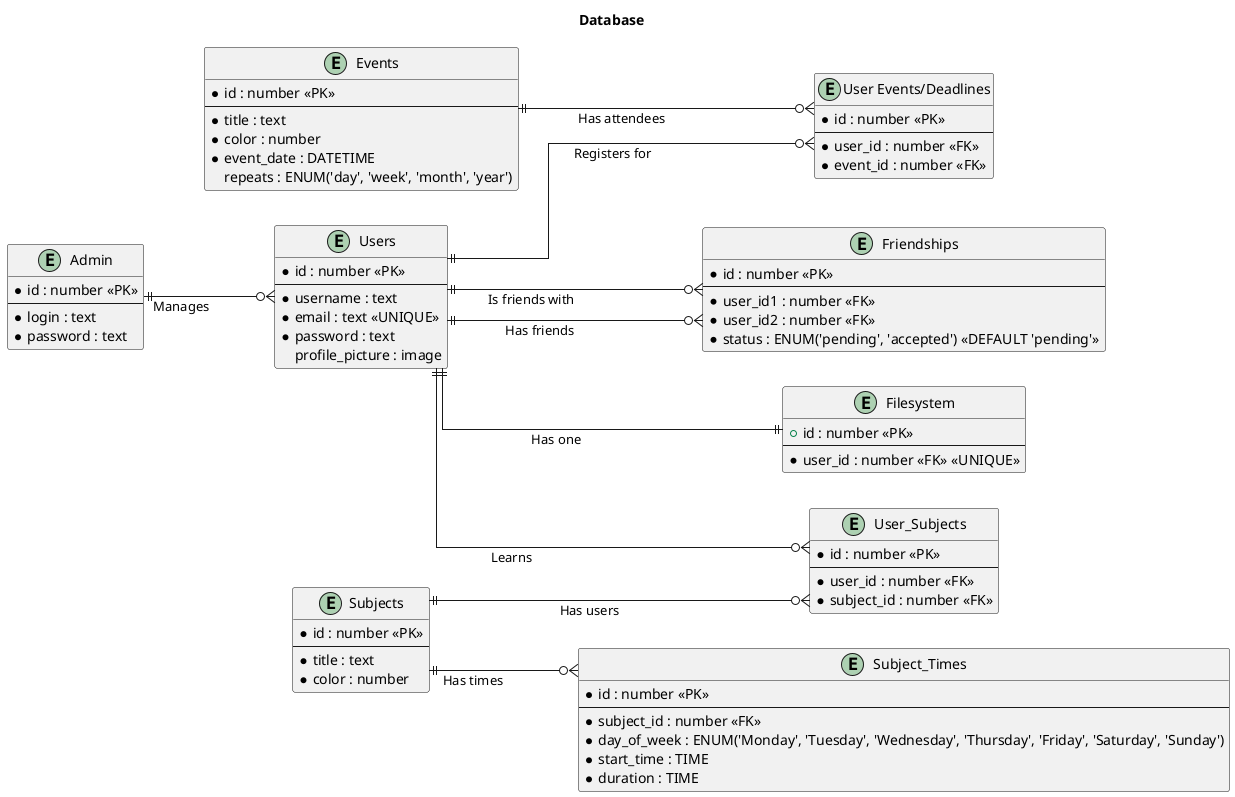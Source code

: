﻿@startuml
title Database
left to right direction
skinparam linetype ortho

entity "Users" as Users {
    * id : number <<PK>>
    --
    *username : text
    *email : text <<UNIQUE>>
    *password : text
    profile_picture : image
}

entity "Events" as Events {
    * id : number <<PK>>
    --
    *title : text
    *color : number
    *event_date : DATETIME
    repeats : ENUM('day', 'week', 'month', 'year')
}

entity "User Events/Deadlines" as UserEvents {
    * id : number <<PK>>
    --
    *user_id : number <<FK>>
    *event_id : number <<FK>>
}

entity "Friendships" as Friends {
    * id : number <<PK>>
    --
    *user_id1 : number <<FK>>
    *user_id2 : number <<FK>>
    *status : ENUM('pending', 'accepted') <<DEFAULT 'pending'>>
}

entity Subjects {
    * id : number <<PK>>
    --
    *title : text
    *color : number
}

entity User_Subjects {
    * id : number <<PK>>
    --
    *user_id : number <<FK>>
    *subject_id : number <<FK>>
}

entity Subject_Times {
    * id : number <<PK>>
    --
    *subject_id : number <<FK>>
    *day_of_week : ENUM('Monday', 'Tuesday', 'Wednesday', 'Thursday', 'Friday', 'Saturday', 'Sunday')
    *start_time : TIME
    *duration : TIME
}

entity Filesystem {
    + id : number <<PK>>
    --
    *user_id : number <<FK>> <<UNIQUE>>
}

entity Admin {
    * id : number <<PK>>
    --
    *login : text
    *password : text
}


Users ||--|| Filesystem : "Has one"
Subjects ||--o{ Subject_Times : "Has times"
Users ||--o{ User_Subjects : "Learns"
Subjects ||--o{ User_Subjects : "Has users"
Users ||--o{ Friends : "Has friends"
Users ||--o{ Friends : "Is friends with"
Users ||--o{ UserEvents : "Registers for"
Events ||--o{ UserEvents : "Has attendees"
Admin ||--o{ Users : "Manages"

@enduml